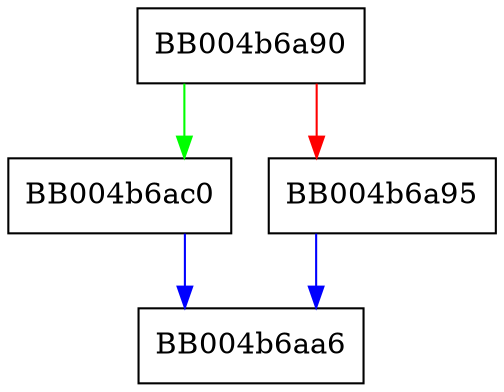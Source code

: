 digraph ossl_quic_reactor_set_poll_w {
  node [shape="box"];
  graph [splines=ortho];
  BB004b6a90 -> BB004b6ac0 [color="green"];
  BB004b6a90 -> BB004b6a95 [color="red"];
  BB004b6a95 -> BB004b6aa6 [color="blue"];
  BB004b6ac0 -> BB004b6aa6 [color="blue"];
}